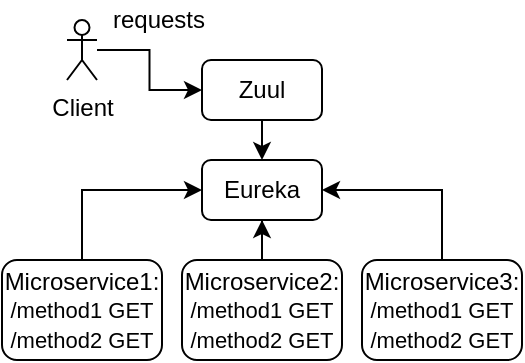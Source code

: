 <mxfile version="12.9.12" type="device"><diagram id="ByAMRU76rrmPkb9VnHQZ" name="Page-1"><mxGraphModel dx="716" dy="381" grid="1" gridSize="10" guides="1" tooltips="1" connect="1" arrows="1" fold="1" page="1" pageScale="1" pageWidth="850" pageHeight="1100" math="0" shadow="0"><root><mxCell id="0"/><mxCell id="1" parent="0"/><mxCell id="srOAkSBaAKjHdtdfhFXB-3" value="Eureka" style="rounded=1;whiteSpace=wrap;html=1;" vertex="1" parent="1"><mxGeometry x="210" y="180" width="60" height="30" as="geometry"/></mxCell><mxCell id="srOAkSBaAKjHdtdfhFXB-18" style="edgeStyle=orthogonalEdgeStyle;rounded=0;orthogonalLoop=1;jettySize=auto;html=1;exitX=0.5;exitY=1;exitDx=0;exitDy=0;entryX=0.5;entryY=0;entryDx=0;entryDy=0;" edge="1" parent="1" source="srOAkSBaAKjHdtdfhFXB-4" target="srOAkSBaAKjHdtdfhFXB-3"><mxGeometry relative="1" as="geometry"/></mxCell><mxCell id="srOAkSBaAKjHdtdfhFXB-4" value="Zuul" style="rounded=1;whiteSpace=wrap;html=1;" vertex="1" parent="1"><mxGeometry x="210" y="130" width="60" height="30" as="geometry"/></mxCell><mxCell id="srOAkSBaAKjHdtdfhFXB-19" style="edgeStyle=orthogonalEdgeStyle;rounded=0;orthogonalLoop=1;jettySize=auto;html=1;entryX=0;entryY=0.5;entryDx=0;entryDy=0;" edge="1" parent="1" source="srOAkSBaAKjHdtdfhFXB-5" target="srOAkSBaAKjHdtdfhFXB-4"><mxGeometry relative="1" as="geometry"/></mxCell><mxCell id="srOAkSBaAKjHdtdfhFXB-5" value="Client" style="shape=umlActor;verticalLabelPosition=bottom;labelBackgroundColor=#ffffff;verticalAlign=top;html=1;outlineConnect=0;" vertex="1" parent="1"><mxGeometry x="142.5" y="110" width="15" height="30" as="geometry"/></mxCell><mxCell id="srOAkSBaAKjHdtdfhFXB-16" style="edgeStyle=orthogonalEdgeStyle;rounded=0;orthogonalLoop=1;jettySize=auto;html=1;exitX=0.5;exitY=0;exitDx=0;exitDy=0;entryX=0;entryY=0.5;entryDx=0;entryDy=0;" edge="1" parent="1" source="srOAkSBaAKjHdtdfhFXB-8" target="srOAkSBaAKjHdtdfhFXB-3"><mxGeometry relative="1" as="geometry"/></mxCell><mxCell id="srOAkSBaAKjHdtdfhFXB-8" value="Microservice1:&lt;br&gt;&lt;font style=&quot;font-size: 11px&quot;&gt;/method1 GET&lt;br&gt;/method2 GET&lt;/font&gt;" style="rounded=1;whiteSpace=wrap;html=1;" vertex="1" parent="1"><mxGeometry x="110" y="230" width="80" height="50" as="geometry"/></mxCell><mxCell id="srOAkSBaAKjHdtdfhFXB-15" style="edgeStyle=orthogonalEdgeStyle;rounded=0;orthogonalLoop=1;jettySize=auto;html=1;exitX=0.5;exitY=0;exitDx=0;exitDy=0;" edge="1" parent="1" source="srOAkSBaAKjHdtdfhFXB-11" target="srOAkSBaAKjHdtdfhFXB-3"><mxGeometry relative="1" as="geometry"/></mxCell><mxCell id="srOAkSBaAKjHdtdfhFXB-11" value="Microservice2:&lt;br&gt;&lt;font style=&quot;font-size: 11px&quot;&gt;/method1 GET&lt;br&gt;/method2 GET&lt;/font&gt;" style="rounded=1;whiteSpace=wrap;html=1;" vertex="1" parent="1"><mxGeometry x="200" y="230" width="80" height="50" as="geometry"/></mxCell><mxCell id="srOAkSBaAKjHdtdfhFXB-17" style="edgeStyle=orthogonalEdgeStyle;rounded=0;orthogonalLoop=1;jettySize=auto;html=1;exitX=0.5;exitY=0;exitDx=0;exitDy=0;entryX=1;entryY=0.5;entryDx=0;entryDy=0;" edge="1" parent="1" source="srOAkSBaAKjHdtdfhFXB-12" target="srOAkSBaAKjHdtdfhFXB-3"><mxGeometry relative="1" as="geometry"/></mxCell><mxCell id="srOAkSBaAKjHdtdfhFXB-12" value="Microservice3:&lt;br&gt;&lt;font style=&quot;font-size: 11px&quot;&gt;/method1 GET&lt;br&gt;/method2 GET&lt;/font&gt;" style="rounded=1;whiteSpace=wrap;html=1;" vertex="1" parent="1"><mxGeometry x="290" y="230" width="80" height="50" as="geometry"/></mxCell><mxCell id="srOAkSBaAKjHdtdfhFXB-20" value="requests" style="text;html=1;align=center;verticalAlign=middle;resizable=0;points=[];autosize=1;" vertex="1" parent="1"><mxGeometry x="157.5" y="100" width="60" height="20" as="geometry"/></mxCell></root></mxGraphModel></diagram></mxfile>